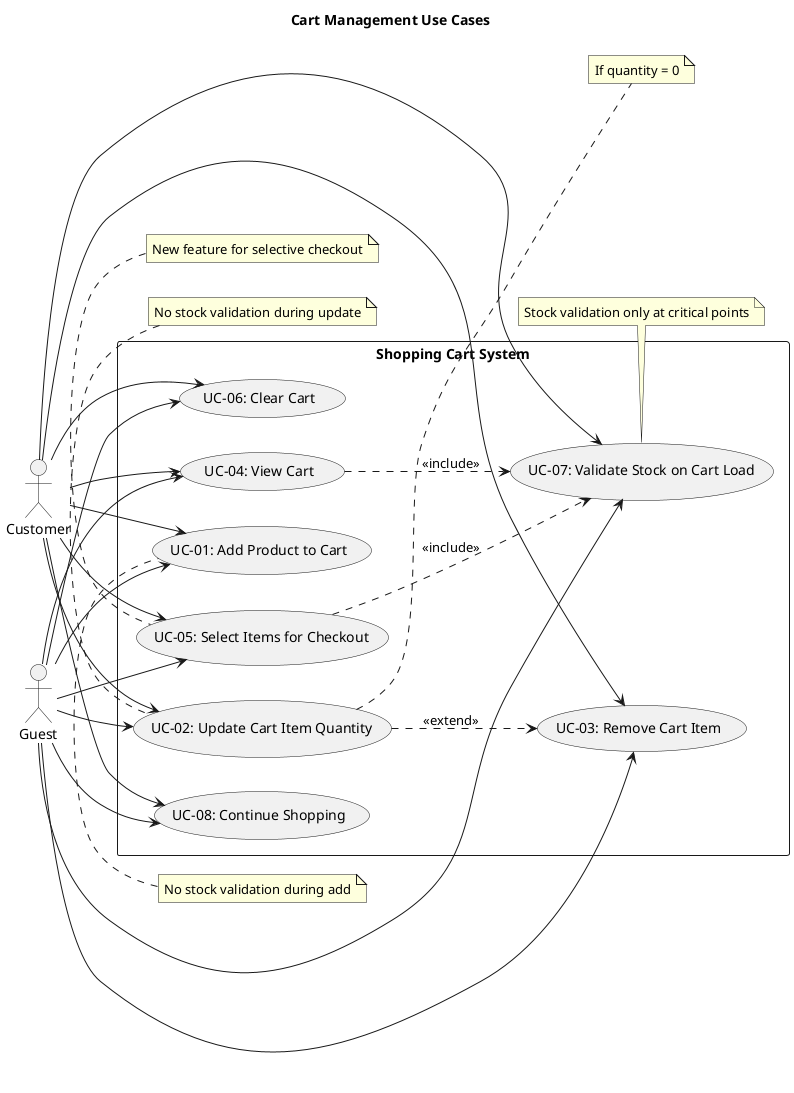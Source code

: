 @startuml Cart_Use_Cases
' Cart Management Use Cases

title Cart Management Use Cases

left to right direction

actor Customer as C
actor Guest as G

rectangle "Shopping Cart System" {
    usecase "UC-01: Add Product to Cart" as UC1
    usecase "UC-02: Update Cart Item Quantity" as UC2
    usecase "UC-03: Remove Cart Item" as UC3
    usecase "UC-04: View Cart" as UC4
    usecase "UC-05: Select Items for Checkout" as UC5
    usecase "UC-06: Clear Cart" as UC6
    usecase "UC-07: Validate Stock on Cart Load" as UC7
    usecase "UC-08: Continue Shopping" as UC8
}

' Actor relationships
C --> UC1
C --> UC2
C --> UC3
C --> UC4
C --> UC5
C --> UC6
C --> UC7
C --> UC8

G --> UC1
G --> UC2
G --> UC3
G --> UC4
G --> UC5
G --> UC6
G --> UC7
G --> UC8

' Include relationships
UC4 ..> UC7 : <<include>>
UC5 ..> UC7 : <<include>>

' Extend relationships
UC2 ..> UC3 : <<extend>>
note right of UC2 : If quantity = 0

' Notes
note top of UC1 : No stock validation during add
note top of UC2 : No stock validation during update
note top of UC7 : Stock validation only at critical points
note top of UC5 : New feature for selective checkout

@enduml 